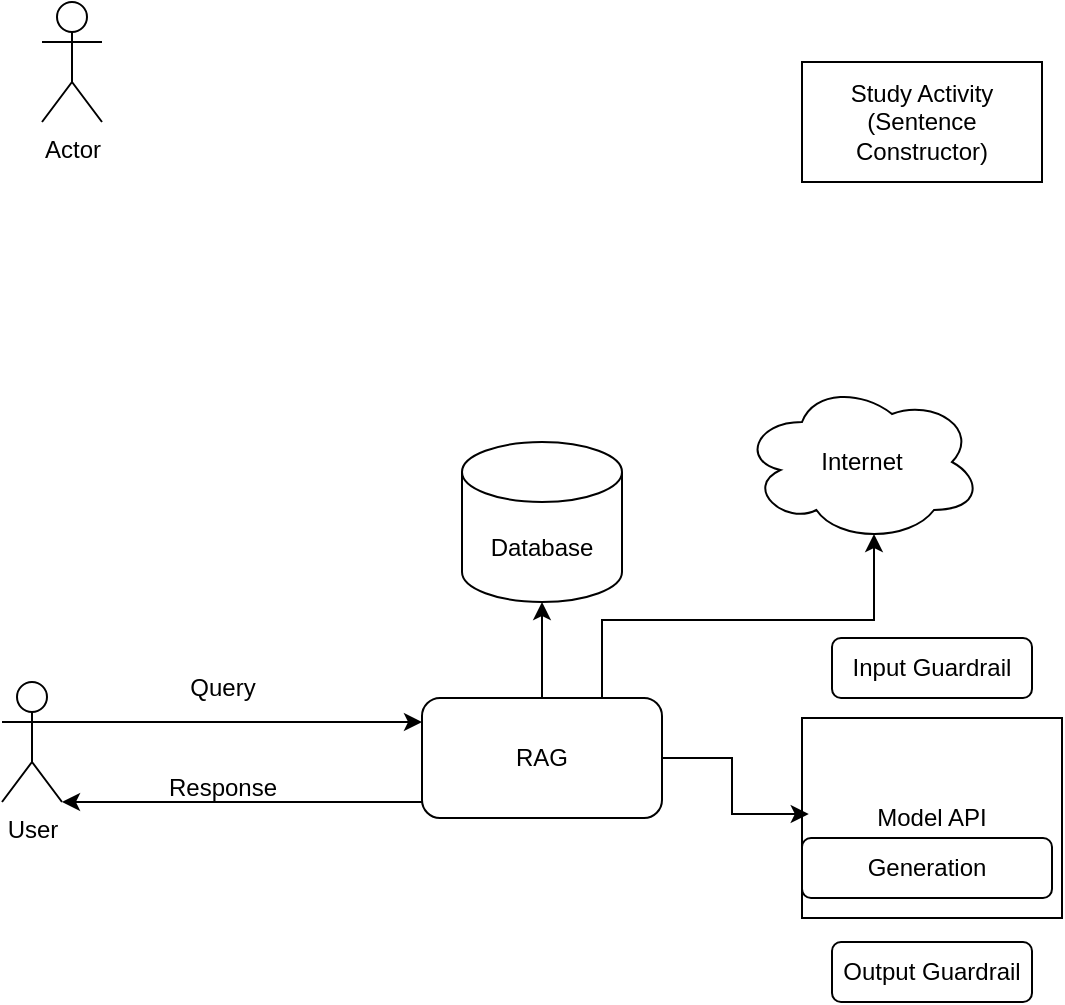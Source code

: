 <mxfile version="26.1.1">
  <diagram name="Page-1" id="7_cslGiallkGWCSlAIUD">
    <mxGraphModel dx="683" dy="351" grid="1" gridSize="10" guides="1" tooltips="1" connect="1" arrows="1" fold="1" page="1" pageScale="1" pageWidth="850" pageHeight="1100" math="0" shadow="0">
      <root>
        <mxCell id="0" />
        <mxCell id="1" parent="0" />
        <mxCell id="uRtoHPOxJHKWPP2pSyf5-1" value="Actor" style="shape=umlActor;verticalLabelPosition=bottom;verticalAlign=top;html=1;outlineConnect=0;" vertex="1" parent="1">
          <mxGeometry x="160" y="130" width="30" height="60" as="geometry" />
        </mxCell>
        <mxCell id="uRtoHPOxJHKWPP2pSyf5-2" value="User" style="shape=umlActor;verticalLabelPosition=bottom;verticalAlign=top;html=1;outlineConnect=0;" vertex="1" parent="1">
          <mxGeometry x="140" y="470" width="30" height="60" as="geometry" />
        </mxCell>
        <mxCell id="uRtoHPOxJHKWPP2pSyf5-5" value="Study Activity (Sentence Constructor)" style="rounded=0;whiteSpace=wrap;html=1;" vertex="1" parent="1">
          <mxGeometry x="540" y="160" width="120" height="60" as="geometry" />
        </mxCell>
        <mxCell id="uRtoHPOxJHKWPP2pSyf5-10" value="" style="group" vertex="1" connectable="0" parent="1">
          <mxGeometry x="540" y="488" width="130" height="100" as="geometry" />
        </mxCell>
        <mxCell id="uRtoHPOxJHKWPP2pSyf5-6" value="Model API" style="rounded=0;whiteSpace=wrap;html=1;align=center;" vertex="1" parent="uRtoHPOxJHKWPP2pSyf5-10">
          <mxGeometry width="130" height="100" as="geometry" />
        </mxCell>
        <mxCell id="uRtoHPOxJHKWPP2pSyf5-8" value="Generation" style="rounded=1;whiteSpace=wrap;html=1;" vertex="1" parent="uRtoHPOxJHKWPP2pSyf5-10">
          <mxGeometry y="60" width="125" height="30" as="geometry" />
        </mxCell>
        <mxCell id="uRtoHPOxJHKWPP2pSyf5-14" value="" style="endArrow=classic;html=1;rounded=0;" edge="1" parent="1">
          <mxGeometry width="50" height="50" relative="1" as="geometry">
            <mxPoint x="170" y="490" as="sourcePoint" />
            <mxPoint x="350" y="490" as="targetPoint" />
          </mxGeometry>
        </mxCell>
        <mxCell id="uRtoHPOxJHKWPP2pSyf5-15" value="Query" style="text;html=1;align=center;verticalAlign=middle;resizable=0;points=[];autosize=1;strokeColor=none;fillColor=none;" vertex="1" parent="1">
          <mxGeometry x="220" y="458" width="60" height="30" as="geometry" />
        </mxCell>
        <mxCell id="uRtoHPOxJHKWPP2pSyf5-16" value="" style="endArrow=classic;html=1;rounded=0;entryX=1;entryY=1;entryDx=0;entryDy=0;entryPerimeter=0;" edge="1" parent="1" target="uRtoHPOxJHKWPP2pSyf5-2">
          <mxGeometry width="50" height="50" relative="1" as="geometry">
            <mxPoint x="350" y="530" as="sourcePoint" />
            <mxPoint x="250" y="530" as="targetPoint" />
          </mxGeometry>
        </mxCell>
        <mxCell id="uRtoHPOxJHKWPP2pSyf5-17" value="Response" style="text;html=1;align=center;verticalAlign=middle;resizable=0;points=[];autosize=1;strokeColor=none;fillColor=none;" vertex="1" parent="1">
          <mxGeometry x="210" y="508" width="80" height="30" as="geometry" />
        </mxCell>
        <mxCell id="uRtoHPOxJHKWPP2pSyf5-18" value="RAG" style="rounded=1;whiteSpace=wrap;html=1;" vertex="1" parent="1">
          <mxGeometry x="350" y="478" width="120" height="60" as="geometry" />
        </mxCell>
        <mxCell id="uRtoHPOxJHKWPP2pSyf5-19" value="Database" style="shape=cylinder3;whiteSpace=wrap;html=1;boundedLbl=1;backgroundOutline=1;size=15;" vertex="1" parent="1">
          <mxGeometry x="370" y="350" width="80" height="80" as="geometry" />
        </mxCell>
        <mxCell id="uRtoHPOxJHKWPP2pSyf5-20" value="Internet" style="ellipse;shape=cloud;whiteSpace=wrap;html=1;" vertex="1" parent="1">
          <mxGeometry x="510" y="320" width="120" height="80" as="geometry" />
        </mxCell>
        <mxCell id="uRtoHPOxJHKWPP2pSyf5-23" style="edgeStyle=orthogonalEdgeStyle;rounded=0;orthogonalLoop=1;jettySize=auto;html=1;entryX=0.026;entryY=0.48;entryDx=0;entryDy=0;entryPerimeter=0;" edge="1" parent="1" source="uRtoHPOxJHKWPP2pSyf5-18" target="uRtoHPOxJHKWPP2pSyf5-6">
          <mxGeometry relative="1" as="geometry" />
        </mxCell>
        <mxCell id="uRtoHPOxJHKWPP2pSyf5-24" style="edgeStyle=orthogonalEdgeStyle;rounded=0;orthogonalLoop=1;jettySize=auto;html=1;entryX=0.5;entryY=1;entryDx=0;entryDy=0;entryPerimeter=0;" edge="1" parent="1" source="uRtoHPOxJHKWPP2pSyf5-18" target="uRtoHPOxJHKWPP2pSyf5-19">
          <mxGeometry relative="1" as="geometry" />
        </mxCell>
        <mxCell id="uRtoHPOxJHKWPP2pSyf5-25" style="edgeStyle=orthogonalEdgeStyle;rounded=0;orthogonalLoop=1;jettySize=auto;html=1;exitX=0.75;exitY=0;exitDx=0;exitDy=0;entryX=0.55;entryY=0.95;entryDx=0;entryDy=0;entryPerimeter=0;" edge="1" parent="1" source="uRtoHPOxJHKWPP2pSyf5-18" target="uRtoHPOxJHKWPP2pSyf5-20">
          <mxGeometry relative="1" as="geometry" />
        </mxCell>
        <mxCell id="uRtoHPOxJHKWPP2pSyf5-27" value="Input Guardrail" style="rounded=1;whiteSpace=wrap;html=1;" vertex="1" parent="1">
          <mxGeometry x="555" y="448" width="100" height="30" as="geometry" />
        </mxCell>
        <mxCell id="uRtoHPOxJHKWPP2pSyf5-28" value="Output Guardrail" style="rounded=1;whiteSpace=wrap;html=1;" vertex="1" parent="1">
          <mxGeometry x="555" y="600" width="100" height="30" as="geometry" />
        </mxCell>
      </root>
    </mxGraphModel>
  </diagram>
</mxfile>
